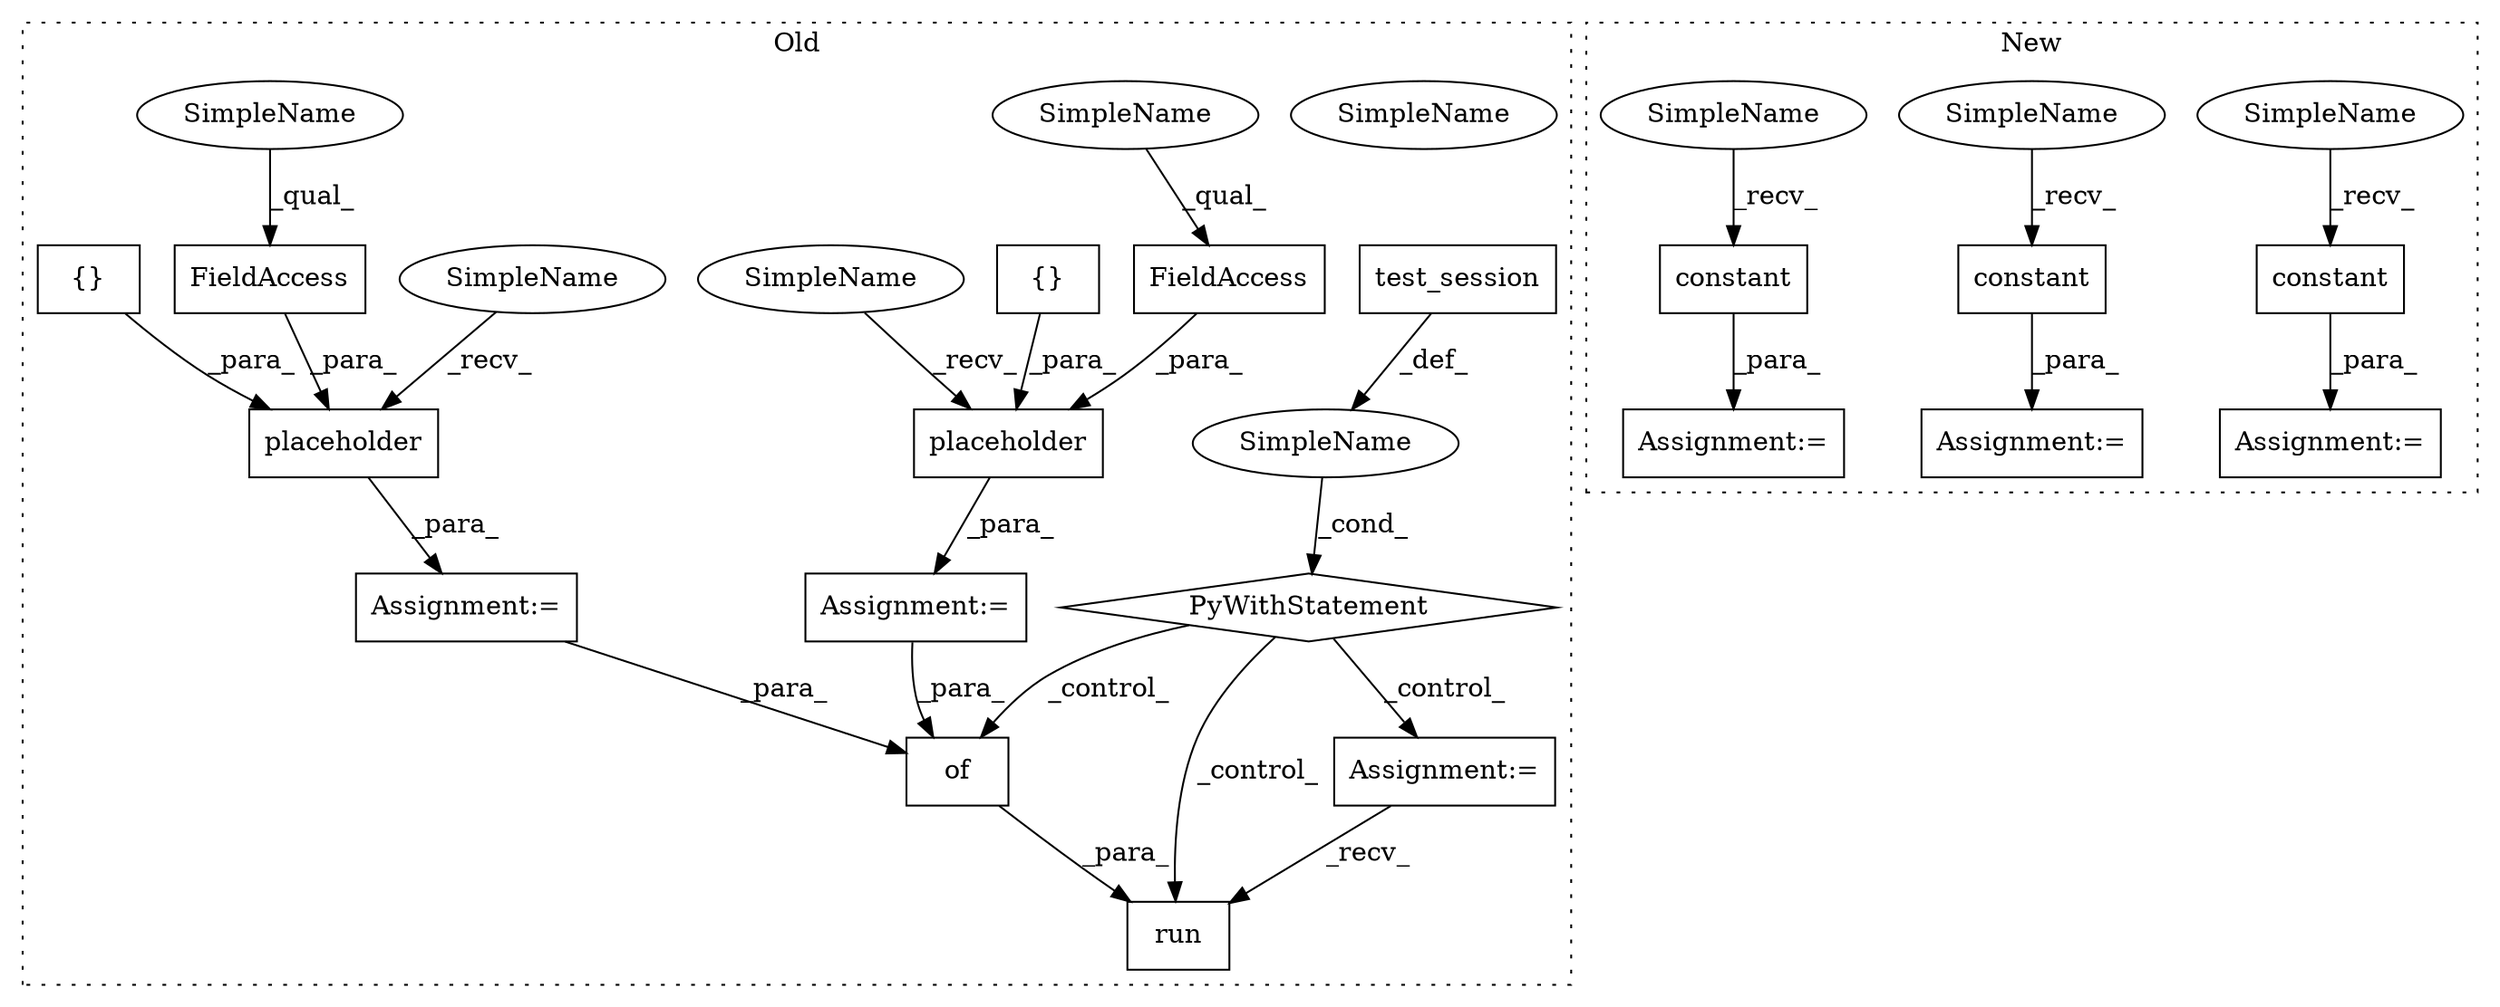 digraph G {
subgraph cluster0 {
1 [label="SimpleName" a="42" s="26776" l="10" shape="ellipse"];
3 [label="placeholder" a="32" s="26787,26832" l="12,1" shape="box"];
4 [label="of" a="32" s="27404,27436" l="3,1" shape="box"];
5 [label="SimpleName" a="42" s="" l="" shape="ellipse"];
6 [label="PyWithStatement" a="104" s="26952,26981" l="10,2" shape="diamond"];
7 [label="test_session" a="32" s="26967" l="14" shape="box"];
8 [label="Assignment:=" a="7" s="26995" l="4" shape="box"];
9 [label="FieldAccess" a="22" s="26799" l="18" shape="box"];
10 [label="{}" a="4" s="26827,26831" l="1,1" shape="box"];
12 [label="Assignment:=" a="7" s="26775" l="1" shape="box"];
13 [label="FieldAccess" a="22" s="26867" l="18" shape="box"];
14 [label="{}" a="4" s="26895,26899" l="1,1" shape="box"];
15 [label="placeholder" a="32" s="26855,26900" l="12,1" shape="box"];
17 [label="Assignment:=" a="7" s="26843" l="1" shape="box"];
19 [label="run" a="32" s="27389,27437" l="4,1" shape="box"];
22 [label="SimpleName" a="42" s="26776" l="10" shape="ellipse"];
23 [label="SimpleName" a="42" s="26799" l="10" shape="ellipse"];
24 [label="SimpleName" a="42" s="26844" l="10" shape="ellipse"];
25 [label="SimpleName" a="42" s="26867" l="10" shape="ellipse"];
label = "Old";
style="dotted";
}
subgraph cluster1 {
2 [label="constant" a="32" s="25438,25456" l="9,1" shape="box"];
11 [label="Assignment:=" a="7" s="25426" l="1" shape="box"];
16 [label="constant" a="32" s="25397,25415" l="9,1" shape="box"];
18 [label="Assignment:=" a="7" s="25385" l="1" shape="box"];
20 [label="constant" a="32" s="25673,25689" l="9,1" shape="box"];
21 [label="Assignment:=" a="7" s="25661" l="1" shape="box"];
26 [label="SimpleName" a="42" s="25427" l="10" shape="ellipse"];
27 [label="SimpleName" a="42" s="25662" l="10" shape="ellipse"];
28 [label="SimpleName" a="42" s="25386" l="10" shape="ellipse"];
label = "New";
style="dotted";
}
2 -> 11 [label="_para_"];
3 -> 12 [label="_para_"];
4 -> 19 [label="_para_"];
5 -> 6 [label="_cond_"];
6 -> 19 [label="_control_"];
6 -> 8 [label="_control_"];
6 -> 4 [label="_control_"];
7 -> 5 [label="_def_"];
8 -> 19 [label="_recv_"];
9 -> 3 [label="_para_"];
10 -> 3 [label="_para_"];
12 -> 4 [label="_para_"];
13 -> 15 [label="_para_"];
14 -> 15 [label="_para_"];
15 -> 17 [label="_para_"];
16 -> 18 [label="_para_"];
17 -> 4 [label="_para_"];
20 -> 21 [label="_para_"];
22 -> 3 [label="_recv_"];
23 -> 9 [label="_qual_"];
24 -> 15 [label="_recv_"];
25 -> 13 [label="_qual_"];
26 -> 2 [label="_recv_"];
27 -> 20 [label="_recv_"];
28 -> 16 [label="_recv_"];
}